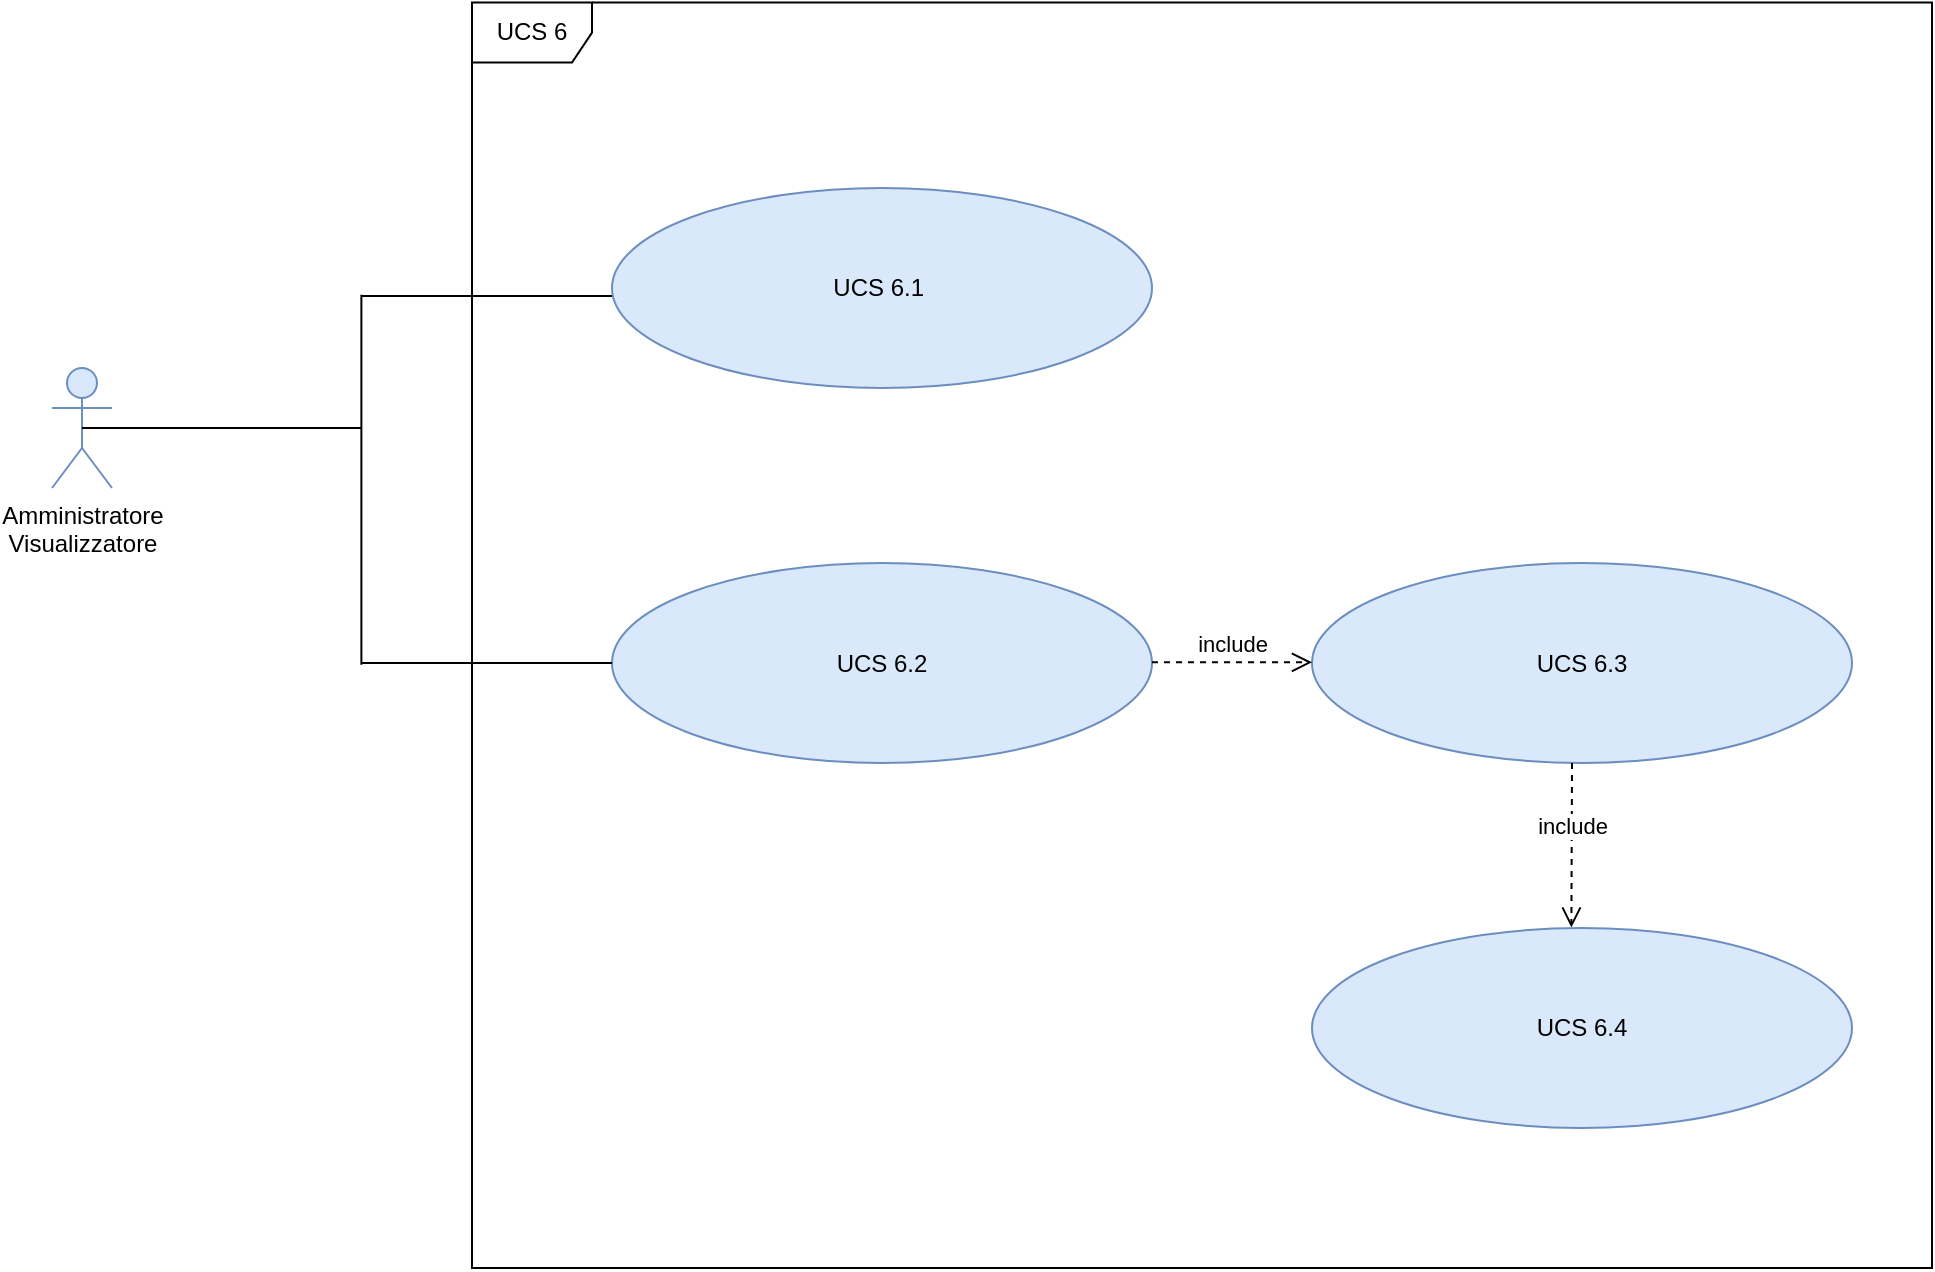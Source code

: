 <mxfile type="device" version="12.4.7"><diagram id="e7e014a7-5840-1c2e-5031-d8a46d1fe8dd" name="Page-1"><mxGraphModel grid="1" shadow="0" math="0" pageHeight="826" pageWidth="1169" pageScale="1" page="1" fold="1" arrows="1" connect="1" tooltips="1" guides="1" gridSize="10" dy="688" dx="1348" background="#ffffff"><root><mxCell id="0"/><mxCell id="1" parent="0"/><mxCell id="ISubfQqRz0Y6-lQWiGrx-2" value="" parent="1" vertex="1" style="line;strokeWidth=1;fillColor=none;align=left;verticalAlign=middle;spacingTop=-1;spacingLeft=3;spacingRight=3;rotatable=0;labelPosition=right;points=[];portConstraint=eastwest;verticalLabelPosition=middle;rotation=90;"><mxGeometry as="geometry" height="60" width="185" y="395.82" x="152.19"/></mxCell><mxCell id="yFqueE0bvkqC2CLvMh4e-42" value="UCS 6" parent="1" vertex="1" style="shape=umlFrame;whiteSpace=wrap;html=1;"><mxGeometry as="geometry" height="632.71" width="730" y="187.29" x="300"/></mxCell><mxCell id="yFqueE0bvkqC2CLvMh4e-43" value="Amministratore&lt;br&gt;Visualizzatore" parent="1" vertex="1" style="shape=umlActor;verticalLabelPosition=bottom;labelBackgroundColor=#ffffff;verticalAlign=top;html=1;fillColor=#dae8fc;strokeColor=#6c8ebf;"><mxGeometry as="geometry" height="60" width="30" y="370" x="90"/></mxCell><mxCell id="yFqueE0bvkqC2CLvMh4e-47" value="UCS 6.1&amp;nbsp;" parent="1" vertex="1" style="ellipse;whiteSpace=wrap;html=1;fillColor=#dae8fc;strokeColor=#6c8ebf;"><mxGeometry as="geometry" height="100" width="270" y="280" x="370"/></mxCell><mxCell id="yFqueE0bvkqC2CLvMh4e-52" value="UCS 6.2" parent="1" vertex="1" style="ellipse;whiteSpace=wrap;html=1;fillColor=#dae8fc;strokeColor=#6c8ebf;"><mxGeometry as="geometry" height="100" width="270" y="467.5" x="370"/></mxCell><mxCell id="yFqueE0bvkqC2CLvMh4e-56" value="UCS 6.3" parent="1" vertex="1" style="ellipse;whiteSpace=wrap;html=1;fillColor=#dae8fc;strokeColor=#6c8ebf;"><mxGeometry as="geometry" height="100" width="270" y="467.5" x="720"/></mxCell><mxCell id="ISubfQqRz0Y6-lQWiGrx-1" value="" parent="1" vertex="1" style="line;strokeWidth=1;fillColor=none;align=left;verticalAlign=middle;spacingTop=-1;spacingLeft=3;spacingRight=3;rotatable=0;labelPosition=right;points=[];portConstraint=eastwest;"><mxGeometry as="geometry" height="8" width="140" y="396" x="105"/></mxCell><mxCell id="ISubfQqRz0Y6-lQWiGrx-3" value="" parent="1" vertex="1" style="line;strokeWidth=1;fillColor=none;align=left;verticalAlign=middle;spacingTop=-1;spacingLeft=3;spacingRight=3;rotatable=0;labelPosition=right;points=[];portConstraint=eastwest;"><mxGeometry as="geometry" height="8" width="125" y="330" x="245"/></mxCell><mxCell id="ISubfQqRz0Y6-lQWiGrx-4" value="" parent="1" vertex="1" style="line;strokeWidth=1;fillColor=none;align=left;verticalAlign=middle;spacingTop=-1;spacingLeft=3;spacingRight=3;rotatable=0;labelPosition=right;points=[];portConstraint=eastwest;"><mxGeometry as="geometry" height="8" width="125" y="513.5" x="245"/></mxCell><mxCell id="ISubfQqRz0Y6-lQWiGrx-6" value="include" parent="1" style="html=1;verticalAlign=bottom;endArrow=open;dashed=1;endSize=8;" edge="1"><mxGeometry as="geometry" relative="1"><mxPoint as="sourcePoint" y="517.16" x="640"/><mxPoint as="targetPoint" y="517.16" x="720"/></mxGeometry></mxCell><mxCell id="dmk8UqFqFPAXVl9KN0Tt-1" value="include" parent="1" style="html=1;verticalAlign=bottom;endArrow=open;dashed=1;endSize=8;entryX=0.753;entryY=0.731;entryDx=0;entryDy=0;entryPerimeter=0;" edge="1" target="yFqueE0bvkqC2CLvMh4e-42"><mxGeometry as="geometry" relative="1"><mxPoint as="sourcePoint" y="567.5" x="850"/><mxPoint as="targetPoint" y="567.5" x="930"/></mxGeometry></mxCell><mxCell id="dmk8UqFqFPAXVl9KN0Tt-2" value="UCS 6.4" parent="1" vertex="1" style="ellipse;whiteSpace=wrap;html=1;fillColor=#dae8fc;strokeColor=#6c8ebf;"><mxGeometry as="geometry" height="100" width="270" y="650" x="720"/></mxCell></root></mxGraphModel></diagram></mxfile>